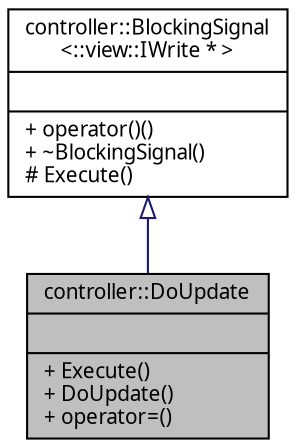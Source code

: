 digraph "controller::DoUpdate"
{
 // INTERACTIVE_SVG=YES
  edge [fontname="Verdana",fontsize="10",labelfontname="Verdana",labelfontsize="10"];
  node [fontname="Verdana",fontsize="10",shape=record];
  Node1 [label="{controller::DoUpdate\n||+ Execute()\l+ DoUpdate()\l+ operator=()\l}",height=0.2,width=0.4,color="black", fillcolor="grey75", style="filled", fontcolor="black"];
  Node2 -> Node1 [dir="back",color="midnightblue",fontsize="10",style="solid",arrowtail="onormal",fontname="Verdana"];
  Node2 [label="{controller::BlockingSignal\l\<::view::IWrite * \>\n||+ operator()()\l+ ~BlockingSignal()\l# Execute()\l}",height=0.2,width=0.4,color="black", fillcolor="white", style="filled",URL="$classcontroller_1_1_blocking_signal.html"];
}
